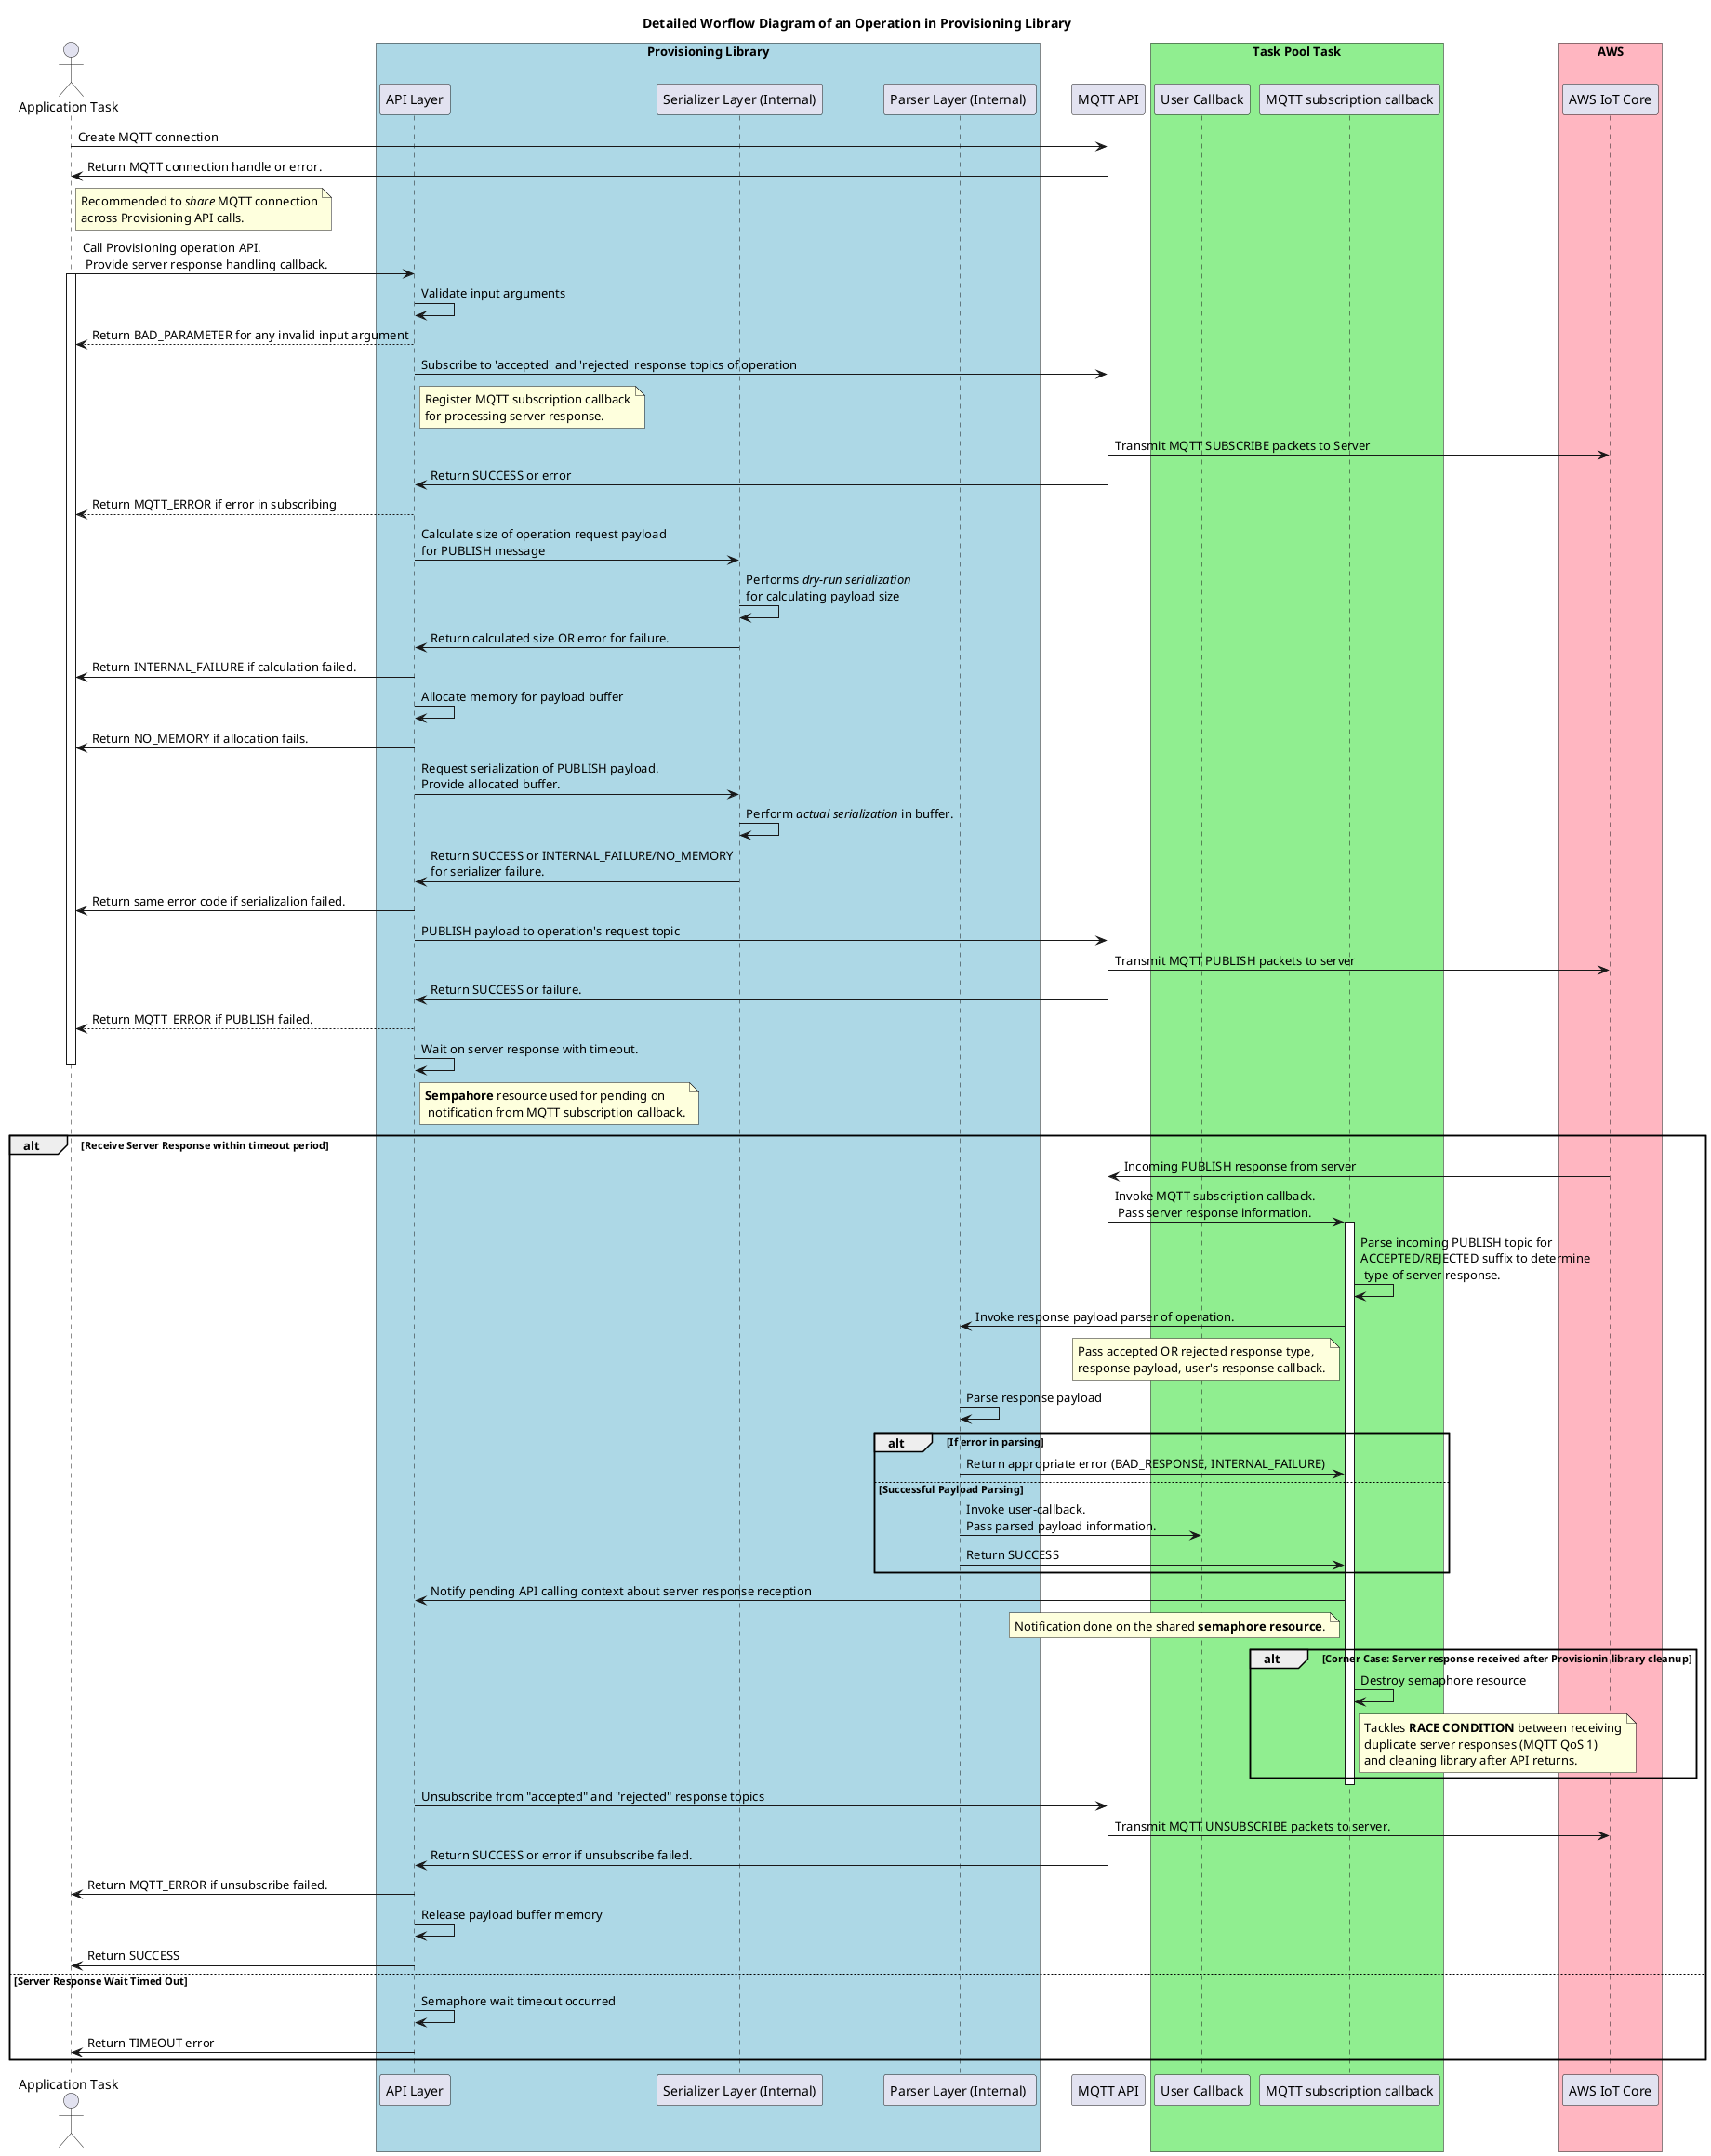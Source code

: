 @startuml

title Detailed Worflow Diagram of an Operation in Provisioning Library

skinparam classFontSize 8
skinparam classFontName Helvetica

actor "Application Task" as app

box "Provisioning Library" #LightBlue
participant "API Layer" as provisioning
participant "Serializer Layer (Internal)" as serializer
participant "Parser Layer (Internal) " as parser
end box

participant "MQTT API" as mqtt

box "Task Pool Task" #LightGreen
participant "User Callback" as userCallback
participant "MQTT subscription callback" as callback
end box

box "AWS" #LightPink
participant "AWS IoT Core" as aws
end box

app -> mqtt: Create MQTT connection
mqtt -> app: Return MQTT connection handle or error.
note right of app: Recommended to <i>share</i> MQTT connection\nacross Provisioning API calls.

app -> provisioning: Call Provisioning operation API.\n Provide server response handling callback.
activate app

provisioning -> provisioning: Validate input arguments
provisioning --> app: Return BAD_PARAMETER for any invalid input argument

provisioning -> mqtt: Subscribe to 'accepted' and 'rejected' response topics of operation
note right of provisioning: Register MQTT subscription callback\nfor processing server response.

mqtt -> aws: Transmit MQTT SUBSCRIBE packets to Server
mqtt -> provisioning: Return SUCCESS or error
provisioning --> app: Return MQTT_ERROR if error in subscribing

provisioning -> serializer: Calculate size of operation request payload\nfor PUBLISH message
serializer -> serializer: Performs <i>dry-run serialization</i>\nfor calculating payload size
serializer -> provisioning: Return calculated size OR error for failure.
provisioning -> app: Return INTERNAL_FAILURE if calculation failed.

provisioning -> provisioning: Allocate memory for payload buffer
provisioning -> app: Return NO_MEMORY if allocation fails.

provisioning -> serializer: Request serialization of PUBLISH payload. \nProvide allocated buffer.  
serializer -> serializer: Perform <i>actual serialization</i> in buffer.
serializer -> provisioning: Return SUCCESS or INTERNAL_FAILURE/NO_MEMORY\nfor serializer failure.
provisioning -> app: Return same error code if serializalion failed.

provisioning -> mqtt: PUBLISH payload to operation's request topic
mqtt -> aws: Transmit MQTT PUBLISH packets to server
mqtt -> provisioning: Return SUCCESS or failure.
provisioning --> app: Return MQTT_ERROR if PUBLISH failed.

provisioning -> provisioning: Wait on server response with timeout.
note right of provisioning: <b>Sempahore</b> resource used for pending on\n notification from MQTT subscription callback.
alt Receive Server Response within timeout period
deactivate app
aws -> mqtt : Incoming PUBLISH response from server
mqtt -> callback: Invoke MQTT subscription callback.\n Pass server response information.
activate callback
callback -> callback: Parse incoming PUBLISH topic for\nACCEPTED/REJECTED suffix to determine\n type of server response.
callback -> parser: Invoke response payload parser of operation.
note left of callback: Pass accepted OR rejected response type,\nresponse payload, user's response callback.
parser -> parser: Parse response payload
alt If error in parsing
parser -> callback: Return appropriate error (BAD_RESPONSE, INTERNAL_FAILURE)
else Successful Payload Parsing
parser -> userCallback: Invoke user-callback.\nPass parsed payload information.
parser -> callback: Return SUCCESS
end alt
callback -> provisioning: Notify pending API calling context about server response reception
note left of callback: Notification done on the shared <b>semaphore resource</b>.
alt Corner Case: Server response received after Provisionin library cleanup
callback -> callback: Destroy semaphore resource
note right of callback: Tackles <b>RACE CONDITION</b> between receiving\nduplicate server responses (MQTT QoS 1)\nand cleaning library after API returns.
end alt
deactivate callback
activate app

provisioning -> mqtt: Unsubscribe from "accepted" and "rejected" response topics
mqtt -> aws: Transmit MQTT UNSUBSCRIBE packets to server.
mqtt -> provisioning: Return SUCCESS or error if unsubscribe failed.
provisioning -> app: Return MQTT_ERROR if unsubscribe failed.

provisioning -> provisioning: Release payload buffer memory
provisioning -> app: Return SUCCESS

else Server Response Wait Timed Out
provisioning -> provisioning: Semaphore wait timeout occurred
provisioning -> app: Return TIMEOUT error
end alt
deactivate app

@enduml
